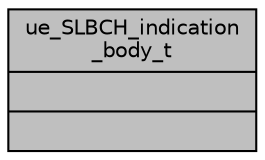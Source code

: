 digraph "ue_SLBCH_indication_body_t"
{
 // LATEX_PDF_SIZE
  edge [fontname="Helvetica",fontsize="10",labelfontname="Helvetica",labelfontsize="10"];
  node [fontname="Helvetica",fontsize="10",shape=record];
  Node1 [label="{ue_SLBCH_indication\l_body_t\n||}",height=0.2,width=0.4,color="black", fillcolor="grey75", style="filled", fontcolor="black",tooltip=" "];
}
